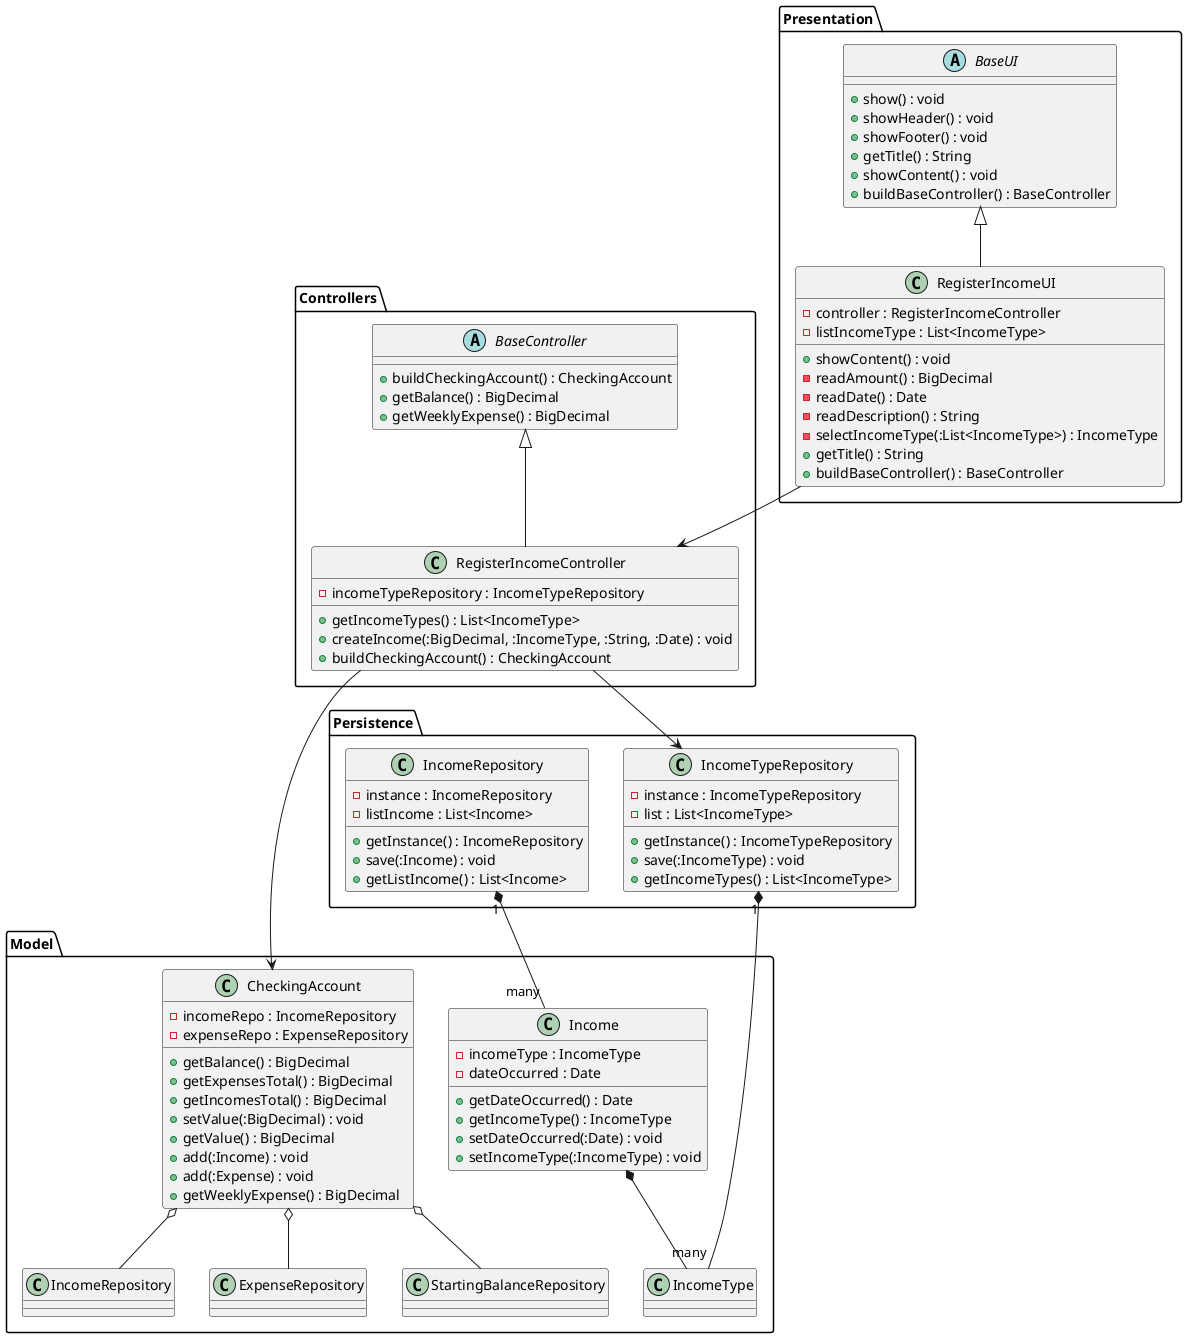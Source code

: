 @startuml

package Controllers {
    abstract class BaseController {
        +buildCheckingAccount() : CheckingAccount
        +getBalance() : BigDecimal
        +getWeeklyExpense() : BigDecimal
    }
    
    class RegisterIncomeController {
        -incomeTypeRepository : IncomeTypeRepository
        +getIncomeTypes() : List<IncomeType>
        +createIncome(:BigDecimal, :IncomeType, :String, :Date) : void
        +buildCheckingAccount() : CheckingAccount
    }
    
    BaseController <|-- RegisterIncomeController
}

package Presentation {
    abstract class BaseUI {
        +show() : void
        +showHeader() : void
        +showFooter() : void
        +getTitle() : String
        +showContent() : void
        +buildBaseController() : BaseController
    }
    
    class RegisterIncomeUI {
        -controller : RegisterIncomeController
        -listIncomeType : List<IncomeType>
        +showContent() : void
        -readAmount() : BigDecimal
        -readDate() : Date
        -readDescription() : String
        -selectIncomeType(:List<IncomeType>) : IncomeType
        +getTitle() : String
        +buildBaseController() : BaseController
    }
    
    BaseUI <|-- RegisterIncomeUI
}

package Model {
    class CheckingAccount {
        -incomeRepo : IncomeRepository
        -expenseRepo : ExpenseRepository
        +getBalance() : BigDecimal
        +getExpensesTotal() : BigDecimal
        +getIncomesTotal() : BigDecimal
        +setValue(:BigDecimal) : void
        +getValue() : BigDecimal
        +add(:Income) : void
        +add(:Expense) : void
        +getWeeklyExpense() : BigDecimal
    }
    
    class Income {
        -incomeType : IncomeType
        -dateOccurred : Date
        +getDateOccurred() : Date
        +getIncomeType() : IncomeType
        +setDateOccurred(:Date) : void
        +setIncomeType(:IncomeType) : void
    }
    
    CheckingAccount o-- IncomeRepository
    CheckingAccount o-- ExpenseRepository
    CheckingAccount o-- StartingBalanceRepository
    Income *-- IncomeType
}

package Persistence {
    class IncomeRepository {
        -instance : IncomeRepository
        -listIncome : List<Income>
        +getInstance() : IncomeRepository
        +save(:Income) : void
        +getListIncome() : List<Income>
    }
    
    class IncomeTypeRepository {
        -instance : IncomeTypeRepository
        -list : List<IncomeType>
        +getInstance() : IncomeTypeRepository
        +save(:IncomeType) : void
        +getIncomeTypes() : List<IncomeType>
    }

    IncomeRepository "1" *-- "many" Income
    IncomeTypeRepository "1" *-- "many" IncomeType
}

RegisterIncomeController --> CheckingAccount
RegisterIncomeController --> IncomeTypeRepository
RegisterIncomeUI --> RegisterIncomeController

@enduml

